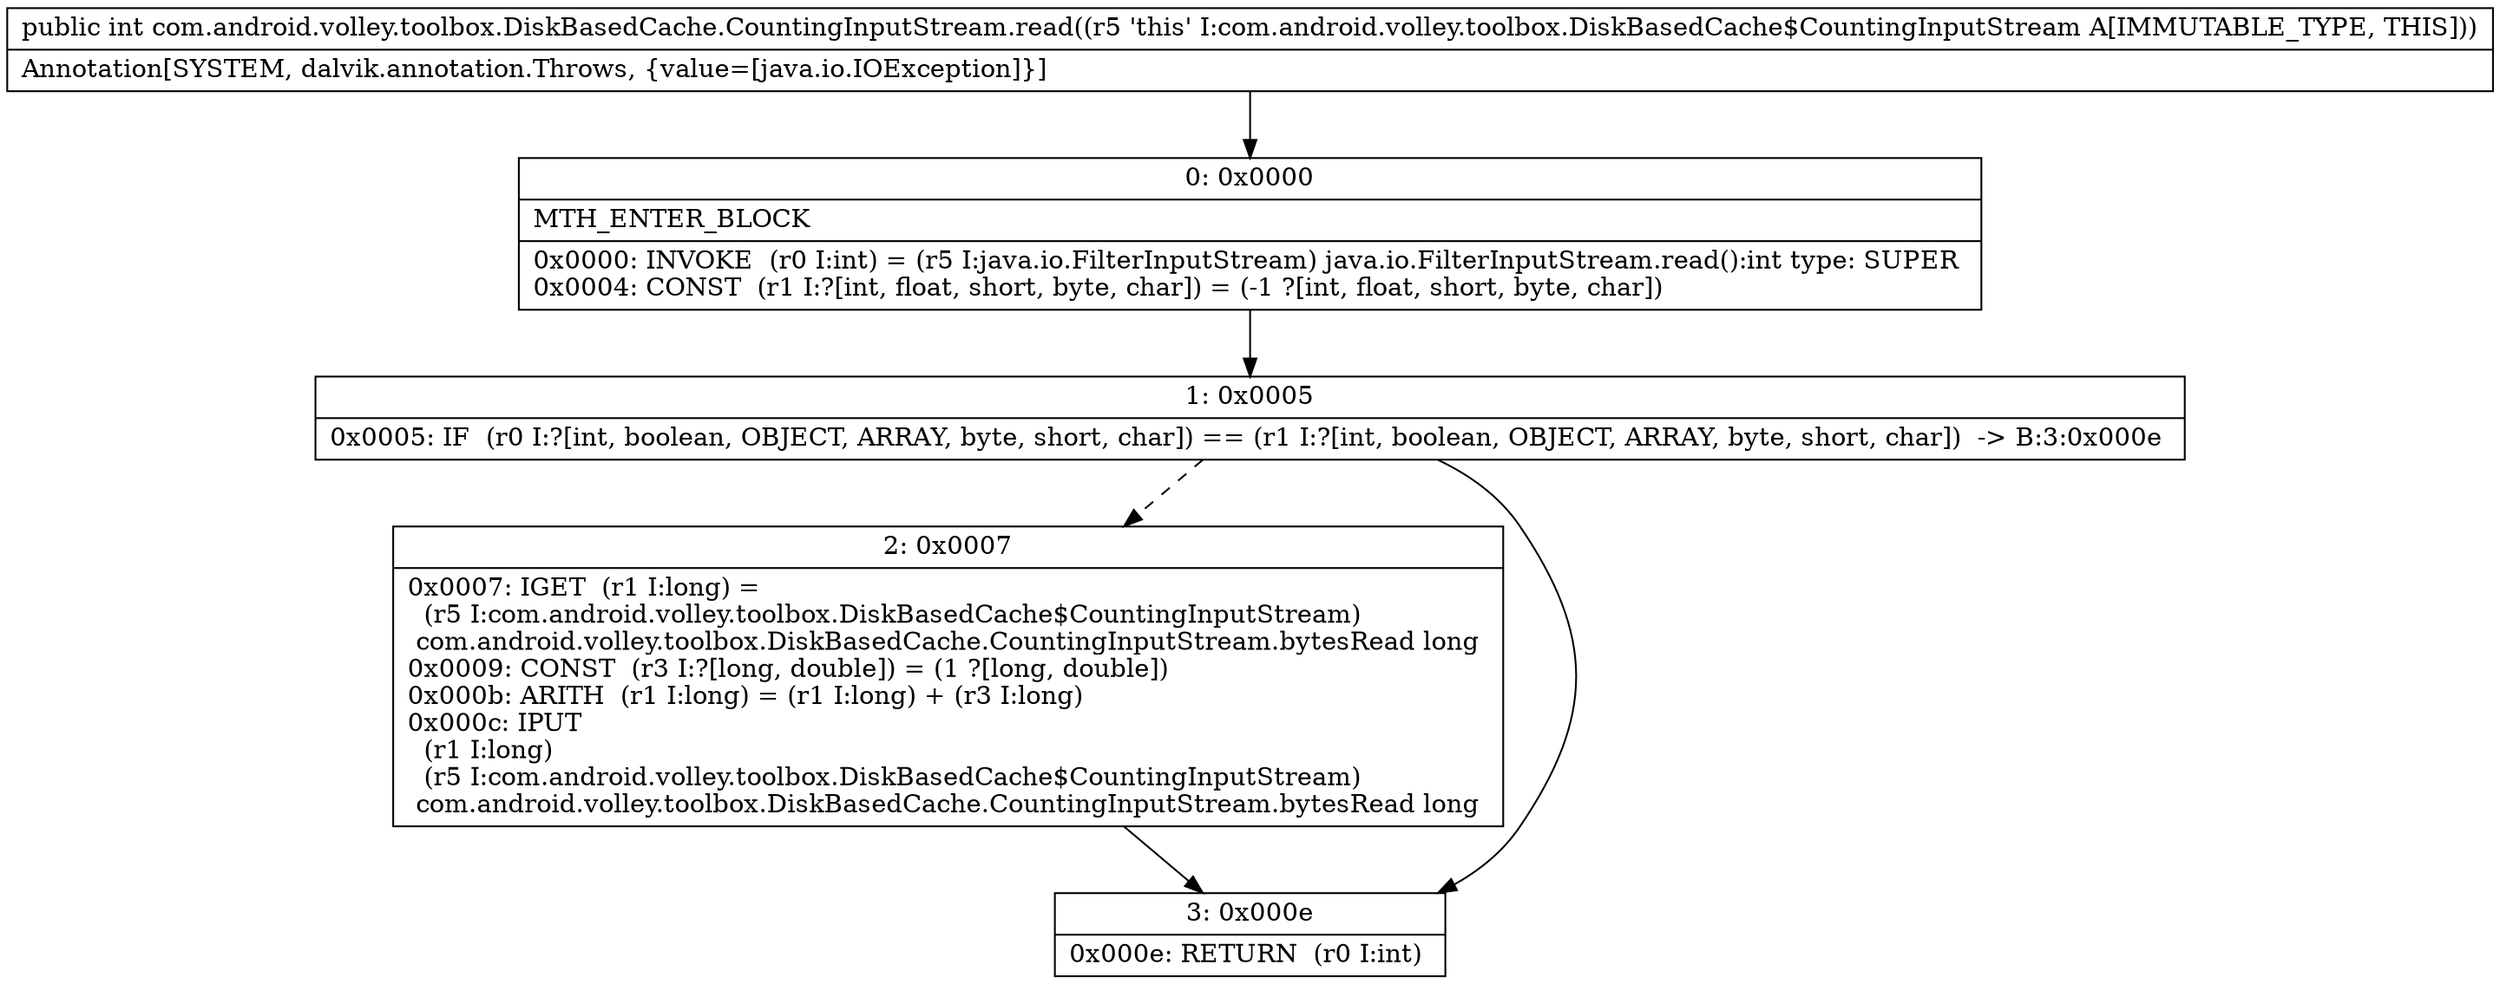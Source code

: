 digraph "CFG forcom.android.volley.toolbox.DiskBasedCache.CountingInputStream.read()I" {
Node_0 [shape=record,label="{0\:\ 0x0000|MTH_ENTER_BLOCK\l|0x0000: INVOKE  (r0 I:int) = (r5 I:java.io.FilterInputStream) java.io.FilterInputStream.read():int type: SUPER \l0x0004: CONST  (r1 I:?[int, float, short, byte, char]) = (\-1 ?[int, float, short, byte, char]) \l}"];
Node_1 [shape=record,label="{1\:\ 0x0005|0x0005: IF  (r0 I:?[int, boolean, OBJECT, ARRAY, byte, short, char]) == (r1 I:?[int, boolean, OBJECT, ARRAY, byte, short, char])  \-\> B:3:0x000e \l}"];
Node_2 [shape=record,label="{2\:\ 0x0007|0x0007: IGET  (r1 I:long) = \l  (r5 I:com.android.volley.toolbox.DiskBasedCache$CountingInputStream)\l com.android.volley.toolbox.DiskBasedCache.CountingInputStream.bytesRead long \l0x0009: CONST  (r3 I:?[long, double]) = (1 ?[long, double]) \l0x000b: ARITH  (r1 I:long) = (r1 I:long) + (r3 I:long) \l0x000c: IPUT  \l  (r1 I:long)\l  (r5 I:com.android.volley.toolbox.DiskBasedCache$CountingInputStream)\l com.android.volley.toolbox.DiskBasedCache.CountingInputStream.bytesRead long \l}"];
Node_3 [shape=record,label="{3\:\ 0x000e|0x000e: RETURN  (r0 I:int) \l}"];
MethodNode[shape=record,label="{public int com.android.volley.toolbox.DiskBasedCache.CountingInputStream.read((r5 'this' I:com.android.volley.toolbox.DiskBasedCache$CountingInputStream A[IMMUTABLE_TYPE, THIS]))  | Annotation[SYSTEM, dalvik.annotation.Throws, \{value=[java.io.IOException]\}]\l}"];
MethodNode -> Node_0;
Node_0 -> Node_1;
Node_1 -> Node_2[style=dashed];
Node_1 -> Node_3;
Node_2 -> Node_3;
}

